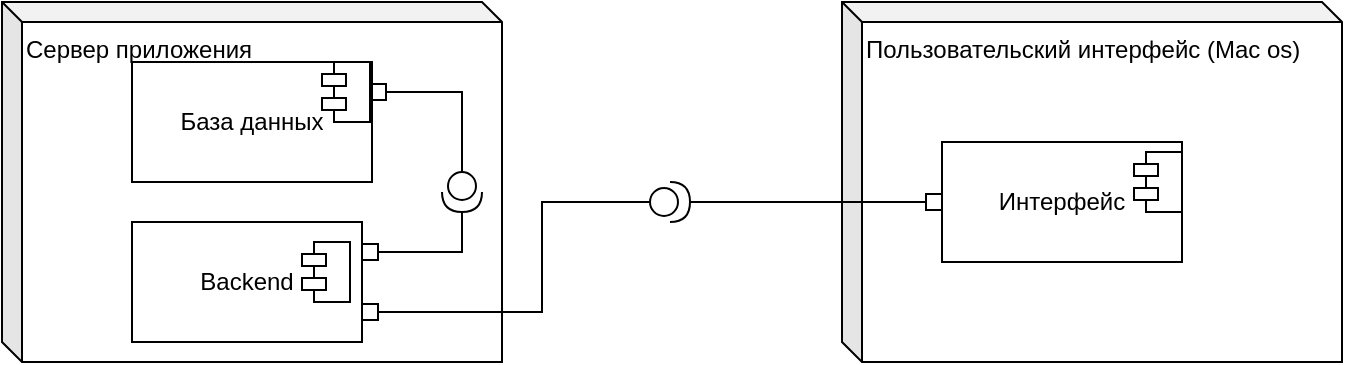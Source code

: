 <mxfile version="22.1.17" type="github">
  <diagram name="Страница — 1" id="3lgLiPDN8Mfx43QRTaey">
    <mxGraphModel dx="707" dy="358" grid="1" gridSize="10" guides="1" tooltips="1" connect="1" arrows="1" fold="1" page="1" pageScale="1" pageWidth="827" pageHeight="1169" math="0" shadow="0">
      <root>
        <mxCell id="0" />
        <mxCell id="1" parent="0" />
        <mxCell id="eIjJPzKauJWNKcDn1JnD-1" value="Пользовательский интерфейс (Mac os)" style="shape=cube;whiteSpace=wrap;html=1;boundedLbl=1;backgroundOutline=1;darkOpacity=0.05;darkOpacity2=0.1;size=10;rotation=0;align=left;verticalAlign=top;" vertex="1" parent="1">
          <mxGeometry x="510" y="190" width="250" height="180" as="geometry" />
        </mxCell>
        <mxCell id="eIjJPzKauJWNKcDn1JnD-3" value="Интерфейс" style="rounded=0;whiteSpace=wrap;html=1;" vertex="1" parent="1">
          <mxGeometry x="560" y="260" width="120" height="60" as="geometry" />
        </mxCell>
        <mxCell id="eIjJPzKauJWNKcDn1JnD-4" value="Сервер приложения" style="shape=cube;whiteSpace=wrap;html=1;boundedLbl=1;backgroundOutline=1;darkOpacity=0.05;darkOpacity2=0.1;size=10;rotation=0;align=left;verticalAlign=top;" vertex="1" parent="1">
          <mxGeometry x="90" y="190" width="250" height="180" as="geometry" />
        </mxCell>
        <mxCell id="eIjJPzKauJWNKcDn1JnD-5" value="База данных" style="rounded=0;whiteSpace=wrap;html=1;" vertex="1" parent="1">
          <mxGeometry x="155" y="220" width="120" height="60" as="geometry" />
        </mxCell>
        <mxCell id="eIjJPzKauJWNKcDn1JnD-6" value="Backend" style="rounded=0;whiteSpace=wrap;html=1;" vertex="1" parent="1">
          <mxGeometry x="155" y="300" width="115" height="60" as="geometry" />
        </mxCell>
        <mxCell id="eIjJPzKauJWNKcDn1JnD-7" value="" style="shape=module;align=left;spacingLeft=20;align=center;verticalAlign=top;whiteSpace=wrap;html=1;jettyWidth=12;jettyHeight=6;" vertex="1" parent="1">
          <mxGeometry x="240" y="310" width="24" height="30" as="geometry" />
        </mxCell>
        <mxCell id="eIjJPzKauJWNKcDn1JnD-8" value="" style="shape=module;align=left;spacingLeft=20;align=center;verticalAlign=top;whiteSpace=wrap;html=1;jettyWidth=12;jettyHeight=6;" vertex="1" parent="1">
          <mxGeometry x="656" y="265" width="24" height="30" as="geometry" />
        </mxCell>
        <mxCell id="eIjJPzKauJWNKcDn1JnD-9" value="" style="shape=module;align=left;spacingLeft=20;align=center;verticalAlign=top;whiteSpace=wrap;html=1;jettyWidth=12;jettyHeight=6;" vertex="1" parent="1">
          <mxGeometry x="250" y="220" width="24" height="30" as="geometry" />
        </mxCell>
        <mxCell id="eIjJPzKauJWNKcDn1JnD-10" value="" style="shape=providedRequiredInterface;html=1;verticalLabelPosition=bottom;sketch=0;" vertex="1" parent="1">
          <mxGeometry x="414" y="280" width="20" height="20" as="geometry" />
        </mxCell>
        <mxCell id="eIjJPzKauJWNKcDn1JnD-11" style="edgeStyle=orthogonalEdgeStyle;rounded=0;orthogonalLoop=1;jettySize=auto;html=1;exitX=0;exitY=0.5;exitDx=0;exitDy=0;entryX=1;entryY=0.5;entryDx=0;entryDy=0;entryPerimeter=0;endArrow=none;endFill=0;startArrow=box;startFill=0;" edge="1" parent="1" source="eIjJPzKauJWNKcDn1JnD-3" target="eIjJPzKauJWNKcDn1JnD-10">
          <mxGeometry relative="1" as="geometry" />
        </mxCell>
        <mxCell id="eIjJPzKauJWNKcDn1JnD-12" style="edgeStyle=orthogonalEdgeStyle;rounded=0;orthogonalLoop=1;jettySize=auto;html=1;exitX=1;exitY=0.75;exitDx=0;exitDy=0;entryX=0;entryY=0.5;entryDx=0;entryDy=0;entryPerimeter=0;endArrow=none;endFill=0;startArrow=box;startFill=0;" edge="1" parent="1" source="eIjJPzKauJWNKcDn1JnD-6" target="eIjJPzKauJWNKcDn1JnD-10">
          <mxGeometry relative="1" as="geometry">
            <Array as="points">
              <mxPoint x="360" y="345" />
              <mxPoint x="360" y="290" />
            </Array>
          </mxGeometry>
        </mxCell>
        <mxCell id="eIjJPzKauJWNKcDn1JnD-14" style="edgeStyle=orthogonalEdgeStyle;rounded=0;orthogonalLoop=1;jettySize=auto;html=1;exitX=1;exitY=0.5;exitDx=0;exitDy=0;exitPerimeter=0;entryX=1;entryY=0.25;entryDx=0;entryDy=0;endArrow=box;endFill=0;" edge="1" parent="1" source="eIjJPzKauJWNKcDn1JnD-13" target="eIjJPzKauJWNKcDn1JnD-6">
          <mxGeometry relative="1" as="geometry" />
        </mxCell>
        <mxCell id="eIjJPzKauJWNKcDn1JnD-15" style="edgeStyle=orthogonalEdgeStyle;rounded=0;orthogonalLoop=1;jettySize=auto;html=1;exitX=0;exitY=0.5;exitDx=0;exitDy=0;exitPerimeter=0;entryX=1;entryY=0.5;entryDx=0;entryDy=0;endArrow=box;endFill=0;" edge="1" parent="1" source="eIjJPzKauJWNKcDn1JnD-13" target="eIjJPzKauJWNKcDn1JnD-9">
          <mxGeometry relative="1" as="geometry" />
        </mxCell>
        <mxCell id="eIjJPzKauJWNKcDn1JnD-13" value="" style="shape=providedRequiredInterface;html=1;verticalLabelPosition=bottom;sketch=0;rotation=90;" vertex="1" parent="1">
          <mxGeometry x="310" y="275" width="20" height="20" as="geometry" />
        </mxCell>
      </root>
    </mxGraphModel>
  </diagram>
</mxfile>
